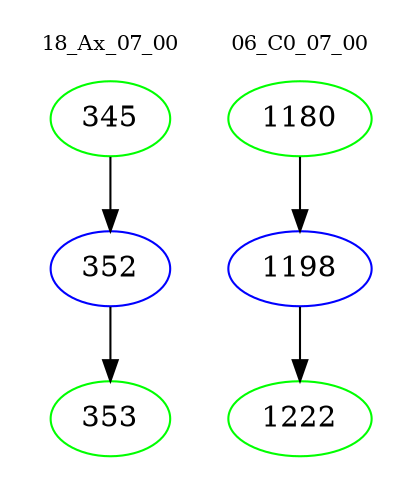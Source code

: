 digraph{
subgraph cluster_0 {
color = white
label = "18_Ax_07_00";
fontsize=10;
T0_345 [label="345", color="green"]
T0_345 -> T0_352 [color="black"]
T0_352 [label="352", color="blue"]
T0_352 -> T0_353 [color="black"]
T0_353 [label="353", color="green"]
}
subgraph cluster_1 {
color = white
label = "06_C0_07_00";
fontsize=10;
T1_1180 [label="1180", color="green"]
T1_1180 -> T1_1198 [color="black"]
T1_1198 [label="1198", color="blue"]
T1_1198 -> T1_1222 [color="black"]
T1_1222 [label="1222", color="green"]
}
}
